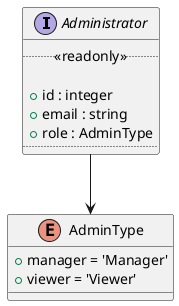 @startuml Administrator
interface Administrator {
  ..<<readonly>>..

  + id : integer
  + email : string
  + role : AdminType
  ....
}

enum AdminType {
  + manager = 'Manager'
  + viewer = 'Viewer'
}

Administrator --> AdminType
@enduml
